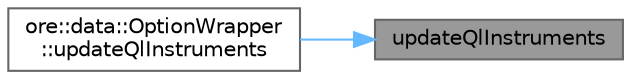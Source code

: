 digraph "updateQlInstruments"
{
 // INTERACTIVE_SVG=YES
 // LATEX_PDF_SIZE
  bgcolor="transparent";
  edge [fontname=Helvetica,fontsize=10,labelfontname=Helvetica,labelfontsize=10];
  node [fontname=Helvetica,fontsize=10,shape=box,height=0.2,width=0.4];
  rankdir="RL";
  Node1 [label="updateQlInstruments",height=0.2,width=0.4,color="gray40", fillcolor="grey60", style="filled", fontcolor="black",tooltip="call update on enclosed instrument(s)"];
  Node1 -> Node2 [dir="back",color="steelblue1",style="solid"];
  Node2 [label="ore::data::OptionWrapper\l::updateQlInstruments",height=0.2,width=0.4,color="grey40", fillcolor="white", style="filled",URL="$classore_1_1data_1_1_option_wrapper.html#a604d17bdff7a2f7896eafb3d8184c237",tooltip="call update on enclosed instrument(s)"];
}
